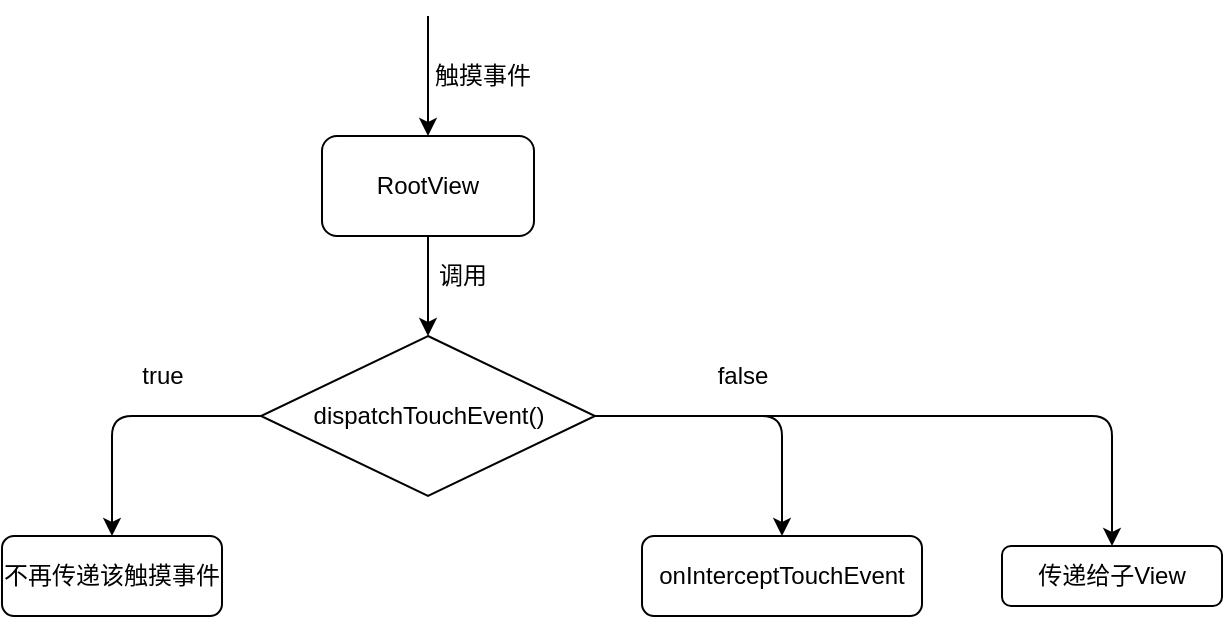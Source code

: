 <mxfile version="14.8.2" type="github">
  <diagram id="C5RBs43oDa-KdzZeNtuy" name="Page-1">
    <mxGraphModel dx="1420" dy="802" grid="1" gridSize="10" guides="1" tooltips="1" connect="1" arrows="1" fold="1" page="1" pageScale="1" pageWidth="827" pageHeight="1169" math="0" shadow="0">
      <root>
        <mxCell id="WIyWlLk6GJQsqaUBKTNV-0" />
        <mxCell id="WIyWlLk6GJQsqaUBKTNV-1" parent="WIyWlLk6GJQsqaUBKTNV-0" />
        <mxCell id="oA3Qf30vgab9Y3hViKtb-0" value="RootView" style="rounded=1;whiteSpace=wrap;html=1;" vertex="1" parent="WIyWlLk6GJQsqaUBKTNV-1">
          <mxGeometry x="350" y="170" width="106" height="50" as="geometry" />
        </mxCell>
        <mxCell id="oA3Qf30vgab9Y3hViKtb-1" value="" style="endArrow=classic;html=1;entryX=0.5;entryY=0;entryDx=0;entryDy=0;" edge="1" parent="WIyWlLk6GJQsqaUBKTNV-1" target="oA3Qf30vgab9Y3hViKtb-0">
          <mxGeometry width="50" height="50" relative="1" as="geometry">
            <mxPoint x="403" y="110" as="sourcePoint" />
            <mxPoint x="436" y="390" as="targetPoint" />
          </mxGeometry>
        </mxCell>
        <mxCell id="oA3Qf30vgab9Y3hViKtb-2" value="触摸事件" style="text;html=1;align=center;verticalAlign=middle;resizable=0;points=[];autosize=1;strokeColor=none;" vertex="1" parent="WIyWlLk6GJQsqaUBKTNV-1">
          <mxGeometry x="400" y="130" width="60" height="20" as="geometry" />
        </mxCell>
        <mxCell id="oA3Qf30vgab9Y3hViKtb-4" value="dispatchTouchEvent()" style="rhombus;whiteSpace=wrap;html=1;" vertex="1" parent="WIyWlLk6GJQsqaUBKTNV-1">
          <mxGeometry x="319.5" y="270" width="167" height="80" as="geometry" />
        </mxCell>
        <mxCell id="oA3Qf30vgab9Y3hViKtb-5" value="" style="endArrow=classic;html=1;exitX=0.5;exitY=1;exitDx=0;exitDy=0;entryX=0.5;entryY=0;entryDx=0;entryDy=0;" edge="1" parent="WIyWlLk6GJQsqaUBKTNV-1" source="oA3Qf30vgab9Y3hViKtb-0" target="oA3Qf30vgab9Y3hViKtb-4">
          <mxGeometry width="50" height="50" relative="1" as="geometry">
            <mxPoint x="390" y="440" as="sourcePoint" />
            <mxPoint x="440" y="390" as="targetPoint" />
          </mxGeometry>
        </mxCell>
        <mxCell id="oA3Qf30vgab9Y3hViKtb-6" value="调用" style="text;html=1;align=center;verticalAlign=middle;resizable=0;points=[];autosize=1;strokeColor=none;" vertex="1" parent="WIyWlLk6GJQsqaUBKTNV-1">
          <mxGeometry x="400" y="230" width="40" height="20" as="geometry" />
        </mxCell>
        <mxCell id="oA3Qf30vgab9Y3hViKtb-7" value="不再传递该触摸事件" style="rounded=1;whiteSpace=wrap;html=1;" vertex="1" parent="WIyWlLk6GJQsqaUBKTNV-1">
          <mxGeometry x="190" y="370" width="110" height="40" as="geometry" />
        </mxCell>
        <mxCell id="oA3Qf30vgab9Y3hViKtb-8" value="" style="endArrow=classic;html=1;exitX=0;exitY=0.5;exitDx=0;exitDy=0;entryX=0.5;entryY=0;entryDx=0;entryDy=0;edgeStyle=orthogonalEdgeStyle;" edge="1" parent="WIyWlLk6GJQsqaUBKTNV-1" source="oA3Qf30vgab9Y3hViKtb-4" target="oA3Qf30vgab9Y3hViKtb-7">
          <mxGeometry width="50" height="50" relative="1" as="geometry">
            <mxPoint x="390" y="430" as="sourcePoint" />
            <mxPoint x="440" y="380" as="targetPoint" />
          </mxGeometry>
        </mxCell>
        <mxCell id="oA3Qf30vgab9Y3hViKtb-9" value="true" style="text;html=1;align=center;verticalAlign=middle;resizable=0;points=[];autosize=1;strokeColor=none;" vertex="1" parent="WIyWlLk6GJQsqaUBKTNV-1">
          <mxGeometry x="250" y="280" width="40" height="20" as="geometry" />
        </mxCell>
        <mxCell id="oA3Qf30vgab9Y3hViKtb-11" value="onInterceptTouchEvent" style="rounded=1;whiteSpace=wrap;html=1;" vertex="1" parent="WIyWlLk6GJQsqaUBKTNV-1">
          <mxGeometry x="510" y="370" width="140" height="40" as="geometry" />
        </mxCell>
        <mxCell id="oA3Qf30vgab9Y3hViKtb-12" value="" style="endArrow=classic;html=1;exitX=1;exitY=0.5;exitDx=0;exitDy=0;entryX=0.5;entryY=0;entryDx=0;entryDy=0;edgeStyle=orthogonalEdgeStyle;" edge="1" parent="WIyWlLk6GJQsqaUBKTNV-1" source="oA3Qf30vgab9Y3hViKtb-4" target="oA3Qf30vgab9Y3hViKtb-11">
          <mxGeometry width="50" height="50" relative="1" as="geometry">
            <mxPoint x="390" y="440" as="sourcePoint" />
            <mxPoint x="440" y="390" as="targetPoint" />
          </mxGeometry>
        </mxCell>
        <mxCell id="oA3Qf30vgab9Y3hViKtb-13" value="false" style="text;html=1;align=center;verticalAlign=middle;resizable=0;points=[];autosize=1;strokeColor=none;" vertex="1" parent="WIyWlLk6GJQsqaUBKTNV-1">
          <mxGeometry x="540" y="280" width="40" height="20" as="geometry" />
        </mxCell>
        <mxCell id="oA3Qf30vgab9Y3hViKtb-14" value="传递给子View" style="rounded=1;whiteSpace=wrap;html=1;" vertex="1" parent="WIyWlLk6GJQsqaUBKTNV-1">
          <mxGeometry x="690" y="375" width="110" height="30" as="geometry" />
        </mxCell>
        <mxCell id="oA3Qf30vgab9Y3hViKtb-15" value="" style="endArrow=classic;html=1;exitX=1;exitY=0.5;exitDx=0;exitDy=0;entryX=0.5;entryY=0;entryDx=0;entryDy=0;edgeStyle=orthogonalEdgeStyle;" edge="1" parent="WIyWlLk6GJQsqaUBKTNV-1" source="oA3Qf30vgab9Y3hViKtb-4" target="oA3Qf30vgab9Y3hViKtb-14">
          <mxGeometry width="50" height="50" relative="1" as="geometry">
            <mxPoint x="390" y="440" as="sourcePoint" />
            <mxPoint x="440" y="390" as="targetPoint" />
          </mxGeometry>
        </mxCell>
      </root>
    </mxGraphModel>
  </diagram>
</mxfile>

